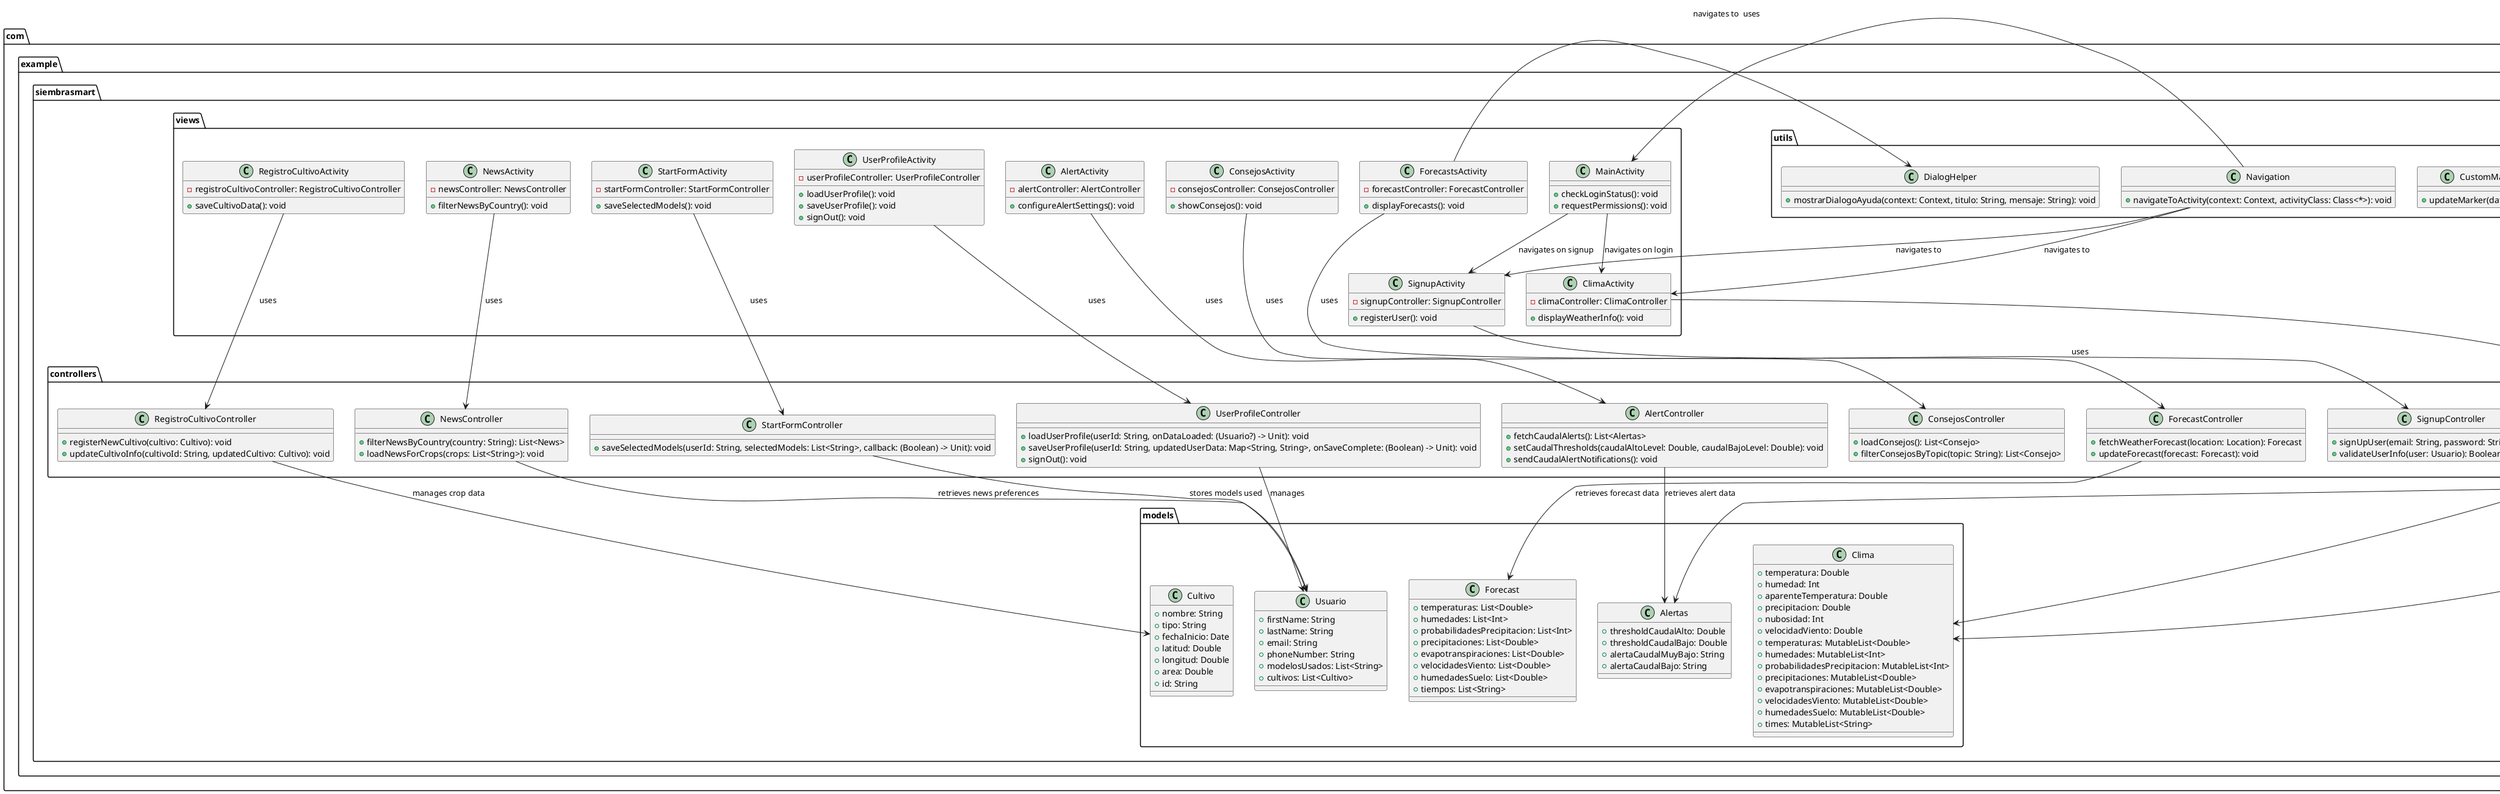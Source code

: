 @startuml

package "com.example.siembrasmart" {

    package controllers {
        class NewsController {
            + filterNewsByCountry(country: String): List<News>
            + loadNewsForCrops(crops: List<String>): void
        }

        class ConsejosController {
            + loadConsejos(): List<Consejo>
            + filterConsejosByTopic(topic: String): List<Consejo>
        }

        class ForecastController {
            + fetchWeatherForecast(location: Location): Forecast
            + updateForecast(forecast: Forecast): void
        }

        class AlertController {
            + fetchCaudalAlerts(): List<Alertas>
            + setCaudalThresholds(caudalAltoLevel: Double, caudalBajoLevel: Double): void
            + sendCaudalAlertNotifications(): void
        }

        class ClimaController {
            + getCurrentWeather(location: Location): Clima
            + updateClimaData(clima: Clima): void
        }

        class RegistroCultivoController {
            + registerNewCultivo(cultivo: Cultivo): void
            + updateCultivoInfo(cultivoId: String, updatedCultivo: Cultivo): void
        }

        class SignupController {
            + signUpUser(email: String, password: String): Boolean
            + validateUserInfo(user: Usuario): Boolean
        }

        class StartFormController {
            + saveSelectedModels(userId: String, selectedModels: List<String>, callback: (Boolean) -> Unit): void
        }

        class UserProfileController {
            + loadUserProfile(userId: String, onDataLoaded: (Usuario?) -> Unit): void
            + saveUserProfile(userId: String, updatedUserData: Map<String, String>, onSaveComplete: (Boolean) -> Unit): void
            + signOut(): void
        }
    }

    package models {
        class Alertas {
            + thresholdCaudalAlto: Double
            + thresholdCaudalBajo: Double
            + alertaCaudalMuyBajo: String
            + alertaCaudalBajo: String
        }

        class Clima {
            + temperatura: Double
            + humedad: Int
            + aparenteTemperatura: Double
            + precipitacion: Double
            + nubosidad: Int
            + velocidadViento: Double
            + temperaturas: MutableList<Double>
            + humedades: MutableList<Int>
            + probabilidadesPrecipitacion: MutableList<Int>
            + precipitaciones: MutableList<Double>
            + evapotranspiraciones: MutableList<Double>
            + velocidadesViento: MutableList<Double>
            + humedadesSuelo: MutableList<Double>
            + times: MutableList<String>
        }

        class Forecast {
            + temperaturas: List<Double>
            + humedades: List<Int>
            + probabilidadesPrecipitacion: List<Int>
            + precipitaciones: List<Double>
            + evapotranspiraciones: List<Double>
            + velocidadesViento: List<Double>
            + humedadesSuelo: List<Double>
            + tiempos: List<String>
        }

        class Cultivo {
            + nombre: String
            + tipo: String
            + fechaInicio: Date
            + latitud: Double
            + longitud: Double
            + area: Double
            + id: String
        }

        class Usuario {
            + firstName: String
            + lastName: String
            + email: String
            + phoneNumber: String
            + modelosUsados: List<String>
            + cultivos: List<Cultivo>
        }
    }

    package utils {
        class CustomMarkerView {
            + updateMarker(data: Clima): void
        }

        class Navigation {
            + navigateToActivity(context: Context, activityClass: Class<*>): void
        }

        class Notification {
            + sendNotification(title: String, message: String): void
        }

        class DialogHelper {
            + mostrarDialogoAyuda(context: Context, titulo: String, mensaje: String): void
        }
    }


    package views {
        class ClimaActivity {
            - climaController: ClimaController
            + displayWeatherInfo(): void
        }

        class AlertActivity {
            - alertController: AlertController
            + configureAlertSettings(): void
        }

        class ConsejosActivity {
            - consejosController: ConsejosController
            + showConsejos(): void
        }

        class ForecastsActivity {
            - forecastController: ForecastController
            + displayForecasts(): void
        }

        class NewsActivity {
            - newsController: NewsController
            + filterNewsByCountry(): void
        }

        class RegistroCultivoActivity {
            - registroCultivoController: RegistroCultivoController
            + saveCultivoData(): void
        }

        class SignupActivity {
            - signupController: SignupController
            + registerUser(): void
        }

        class StartFormActivity {
            - startFormController: StartFormController
            + saveSelectedModels(): void
        }

        class UserProfileActivity {
            - userProfileController: UserProfileController
            + loadUserProfile(): void
            + saveUserProfile(): void
            + signOut(): void
        }

        class MainActivity {
            + checkLoginStatus(): void
            + requestPermissions(): void
        }
    }

    ClimaActivity --> ClimaController : uses
    AlertActivity --> AlertController : uses
    ConsejosActivity --> ConsejosController : uses
    ForecastsActivity --> ForecastController : uses
    ForecastsActivity --> DialogHelper : uses

    NewsActivity --> NewsController : uses
    RegistroCultivoActivity --> RegistroCultivoController : uses
    SignupActivity --> SignupController : uses
    StartFormActivity --> StartFormController : uses
    UserProfileActivity --> UserProfileController : uses

    UserProfileController --> Usuario : manages
    StartFormController --> Usuario : stores models used
    NewsController --> Usuario : retrieves news preferences
    AlertController --> Alertas : retrieves alert data
    ClimaController --> Clima : updates weather data
    ForecastController --> Forecast : retrieves forecast data
    RegistroCultivoController --> Cultivo : manages crop data

    CustomMarkerView --> Clima : displays climate info
    Notification --> Alertas : sends alerts
    Navigation --> ClimaActivity : navigates to
    Navigation --> MainActivity : navigates to
    Navigation --> SignupActivity : navigates to

    MainActivity --> ClimaActivity : navigates on login
    MainActivity --> SignupActivity : navigates on signup
}

@enduml
